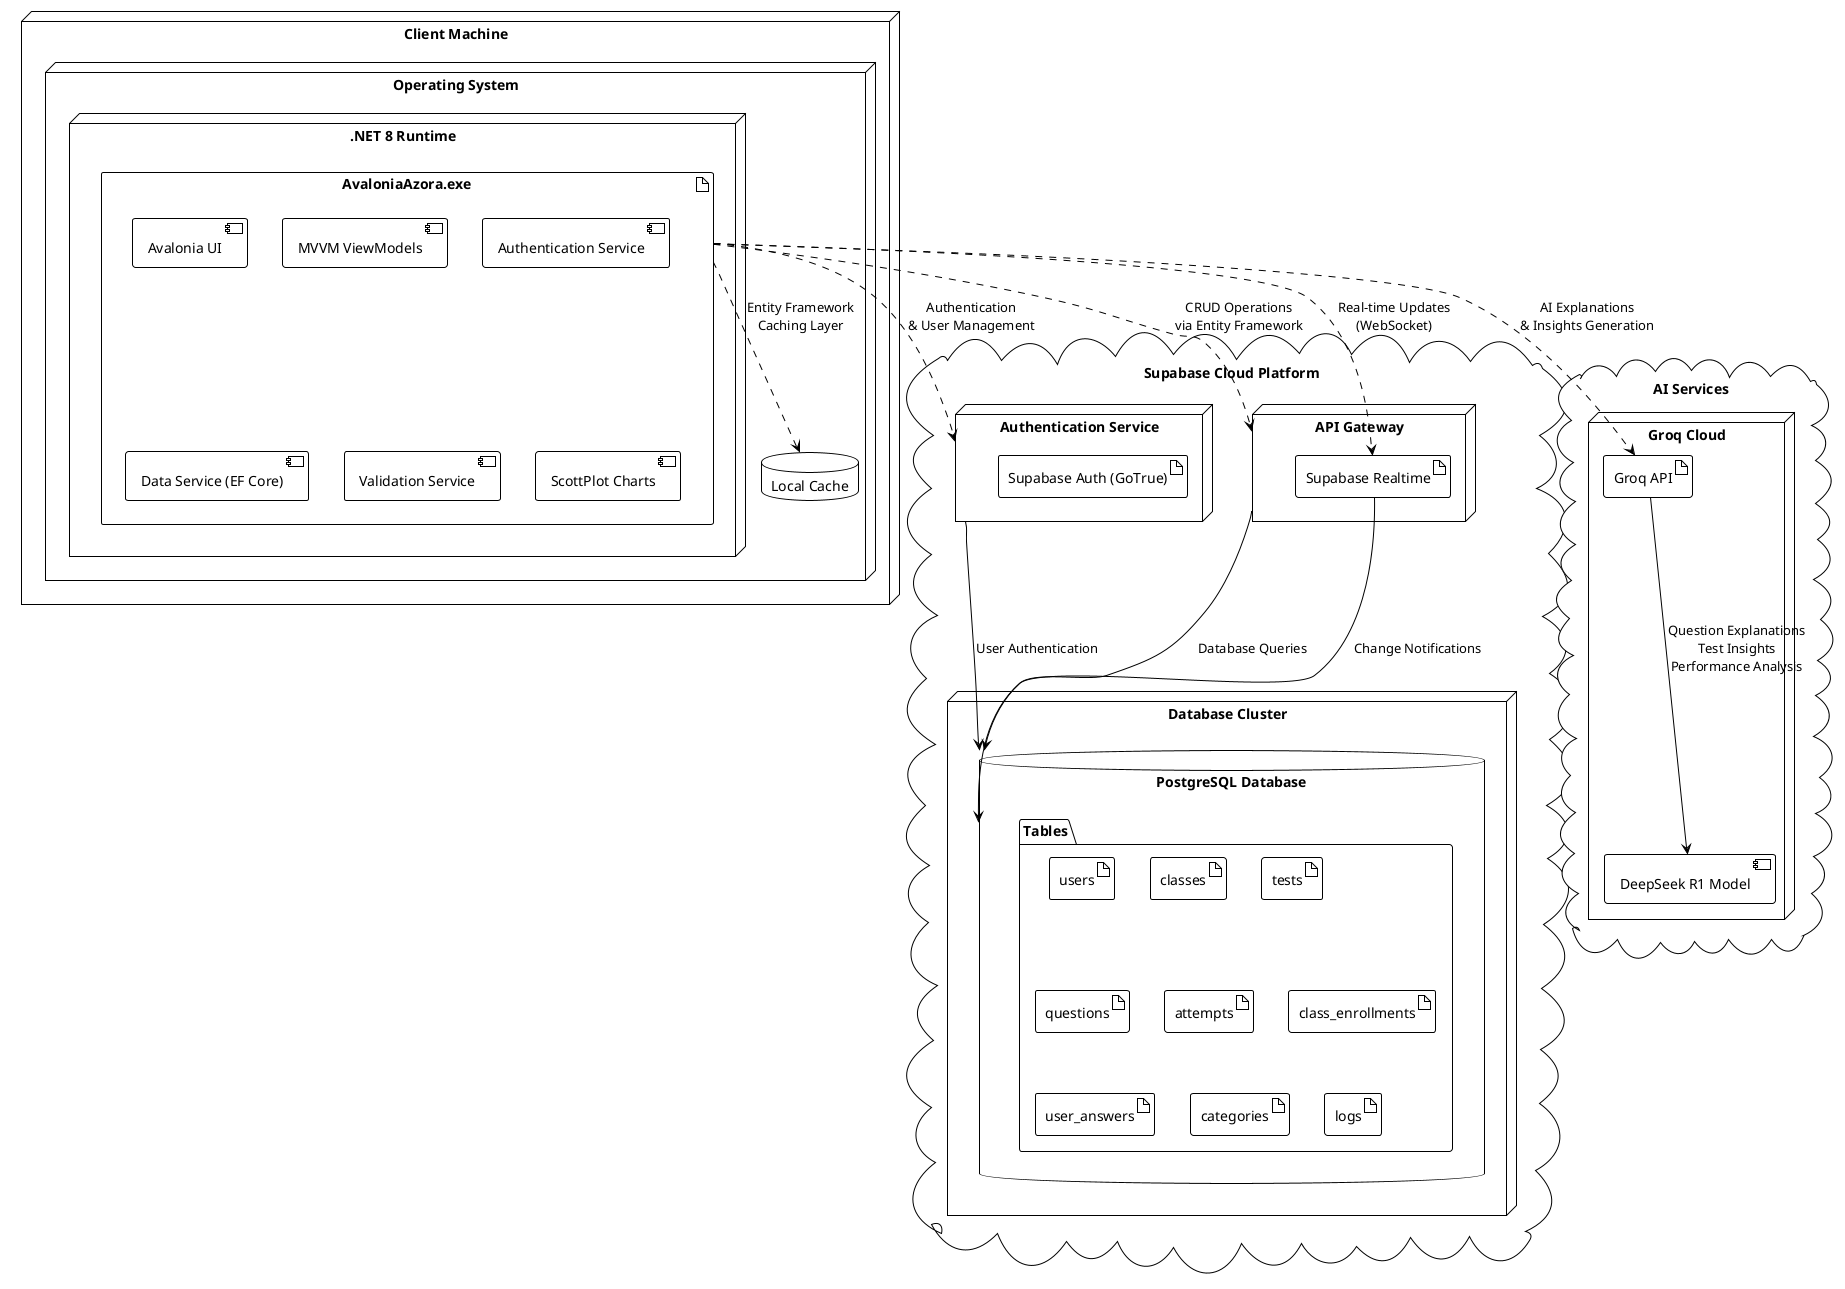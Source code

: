 @startuml AvaloniaAzora Deployment Diagram

!theme plain

' Client Environment
node "Client Machine" as ClientNode {
  node "Operating System" as OS {
    node ".NET 8 Runtime" as DotNetRuntime {
      artifact "AvaloniaAzora.exe" as DesktopApp {
        component "Avalonia UI" as AvaloniaUI
        component "MVVM ViewModels" as ViewModels
        component "Authentication Service" as ClientAuth
        component "Data Service (EF Core)" as DataService
        component "Validation Service" as ValidationSvc
        component "ScottPlot Charts" as Charts
      }
    }
    
    database "Local Cache" as LocalCache
  }
}

' Cloud Infrastructure - Supabase
cloud "Supabase Cloud Platform" as SupabaseCloud {
  node "Authentication Service" as AuthService {
    artifact "Supabase Auth (GoTrue)" as Auth
  }
  
  node "Database Cluster" as DatabaseCluster {
    database "PostgreSQL Database" as PostgresDB {
      folder "Tables" as Tables {
        artifact "users" as UsersTable
        artifact "classes" as ClassesTable
        artifact "tests" as TestsTable
        artifact "questions" as QuestionsTable
        artifact "attempts" as AttemptsTable
        artifact "class_enrollments" as EnrollmentsTable
        artifact "user_answers" as AnswersTable
        artifact "categories" as CategoriesTable
        artifact "logs" as LogsTable
      }
    }
  }
  
  node "API Gateway" as APIGateway {
    artifact "Supabase Realtime" as RealtimeAPI
  }
}

' External AI Services
cloud "AI Services" as AIServices {
  node "Groq Cloud" as GroqCloud {
    artifact "Groq API" as GroqAPI
    component "DeepSeek R1 Model" as AIModel
  }
}

' Network Connections and Data Flow
DesktopApp ..> AuthService : Authentication\n& User Management
DesktopApp ..> APIGateway : CRUD Operations\nvia Entity Framework
DesktopApp ..> RealtimeAPI : Real-time Updates\n(WebSocket)
DesktopApp ..> GroqAPI : AI Explanations\n& Insights Generation

' Internal Supabase connections
APIGateway --> PostgresDB : Database Queries
AuthService --> PostgresDB : User Authentication
RealtimeAPI --> PostgresDB : Change Notifications

' AI Service connections
GroqAPI --> AIModel : Question Explanations\nTest Insights\nPerformance Analysis

' Local caching
DesktopApp ..> LocalCache : Entity Framework\nCaching Layer

@enduml 